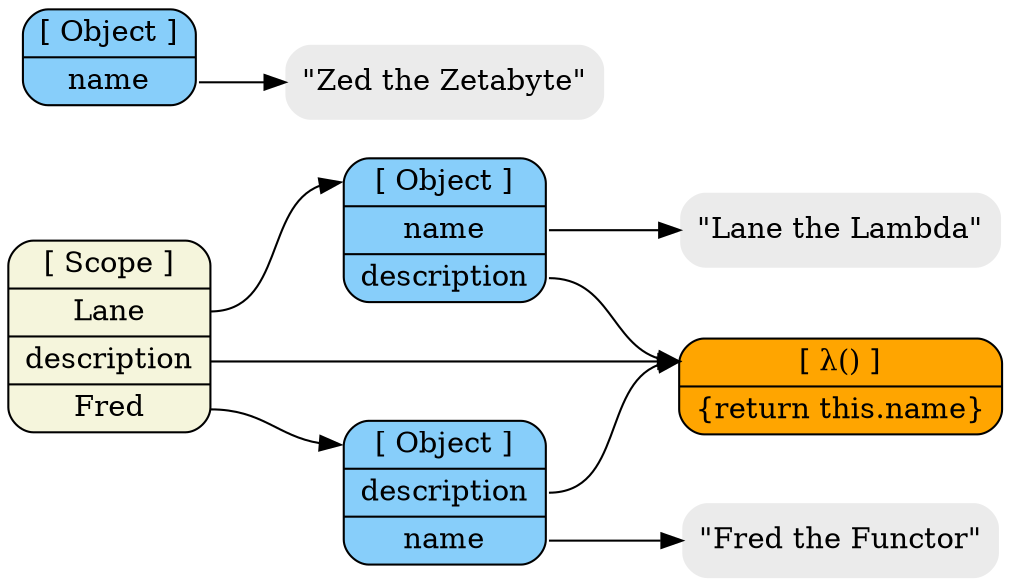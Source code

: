 digraph finite_state_machine {
	size="8,5"
	rankdir = "LR"

  /* Execution Contexts */
  node [shape=Mrecord, fillcolor=beige, style=filled];
  top [label="<__proto__>[ Scope ]|<Lane>Lane|<description>description|<Fred>Fred"];

  /* Normal Objects */
  node [shape = Mrecord, fillcolor=lightskyblue, style=filled];
  ob_Lane [label = "<__proto__>[ Object ]|<name>name|<description>description"];
  ob_Fred [label = "<__proto__>[ Object ]|<description>description|<name>name"];
  ob_1 [label = "<__proto__>[ Object ]|<name>name"];

  /* Function Objects */
  node [shape = Mrecord, fillcolor=orange, style=filled];
  fn1 [label="<__proto__>[ λ() ]|\{return this.name\}"];

  /* Literals */
  node [shape = plaintext, fillcolor=gray92, style="filled,rounded"];
  name [label="\"Lane the Lambda\""]
  name2 [label="\"Fred the Functor\""]
  name3 [label="\"Zed the Zetabyte\""]

  /* References */
  top:Lane -> ob_Lane:__proto__;
  top:Fred -> ob_Fred:__proto__;
  ob_Lane:name -> name;
  ob_Lane:description -> fn1:__proto__;
  ob_Fred:name -> name2;
  ob_Fred:description -> fn1:__proto__;
  ob_1:name -> name3;
  top:description -> fn1:__proto__;

}